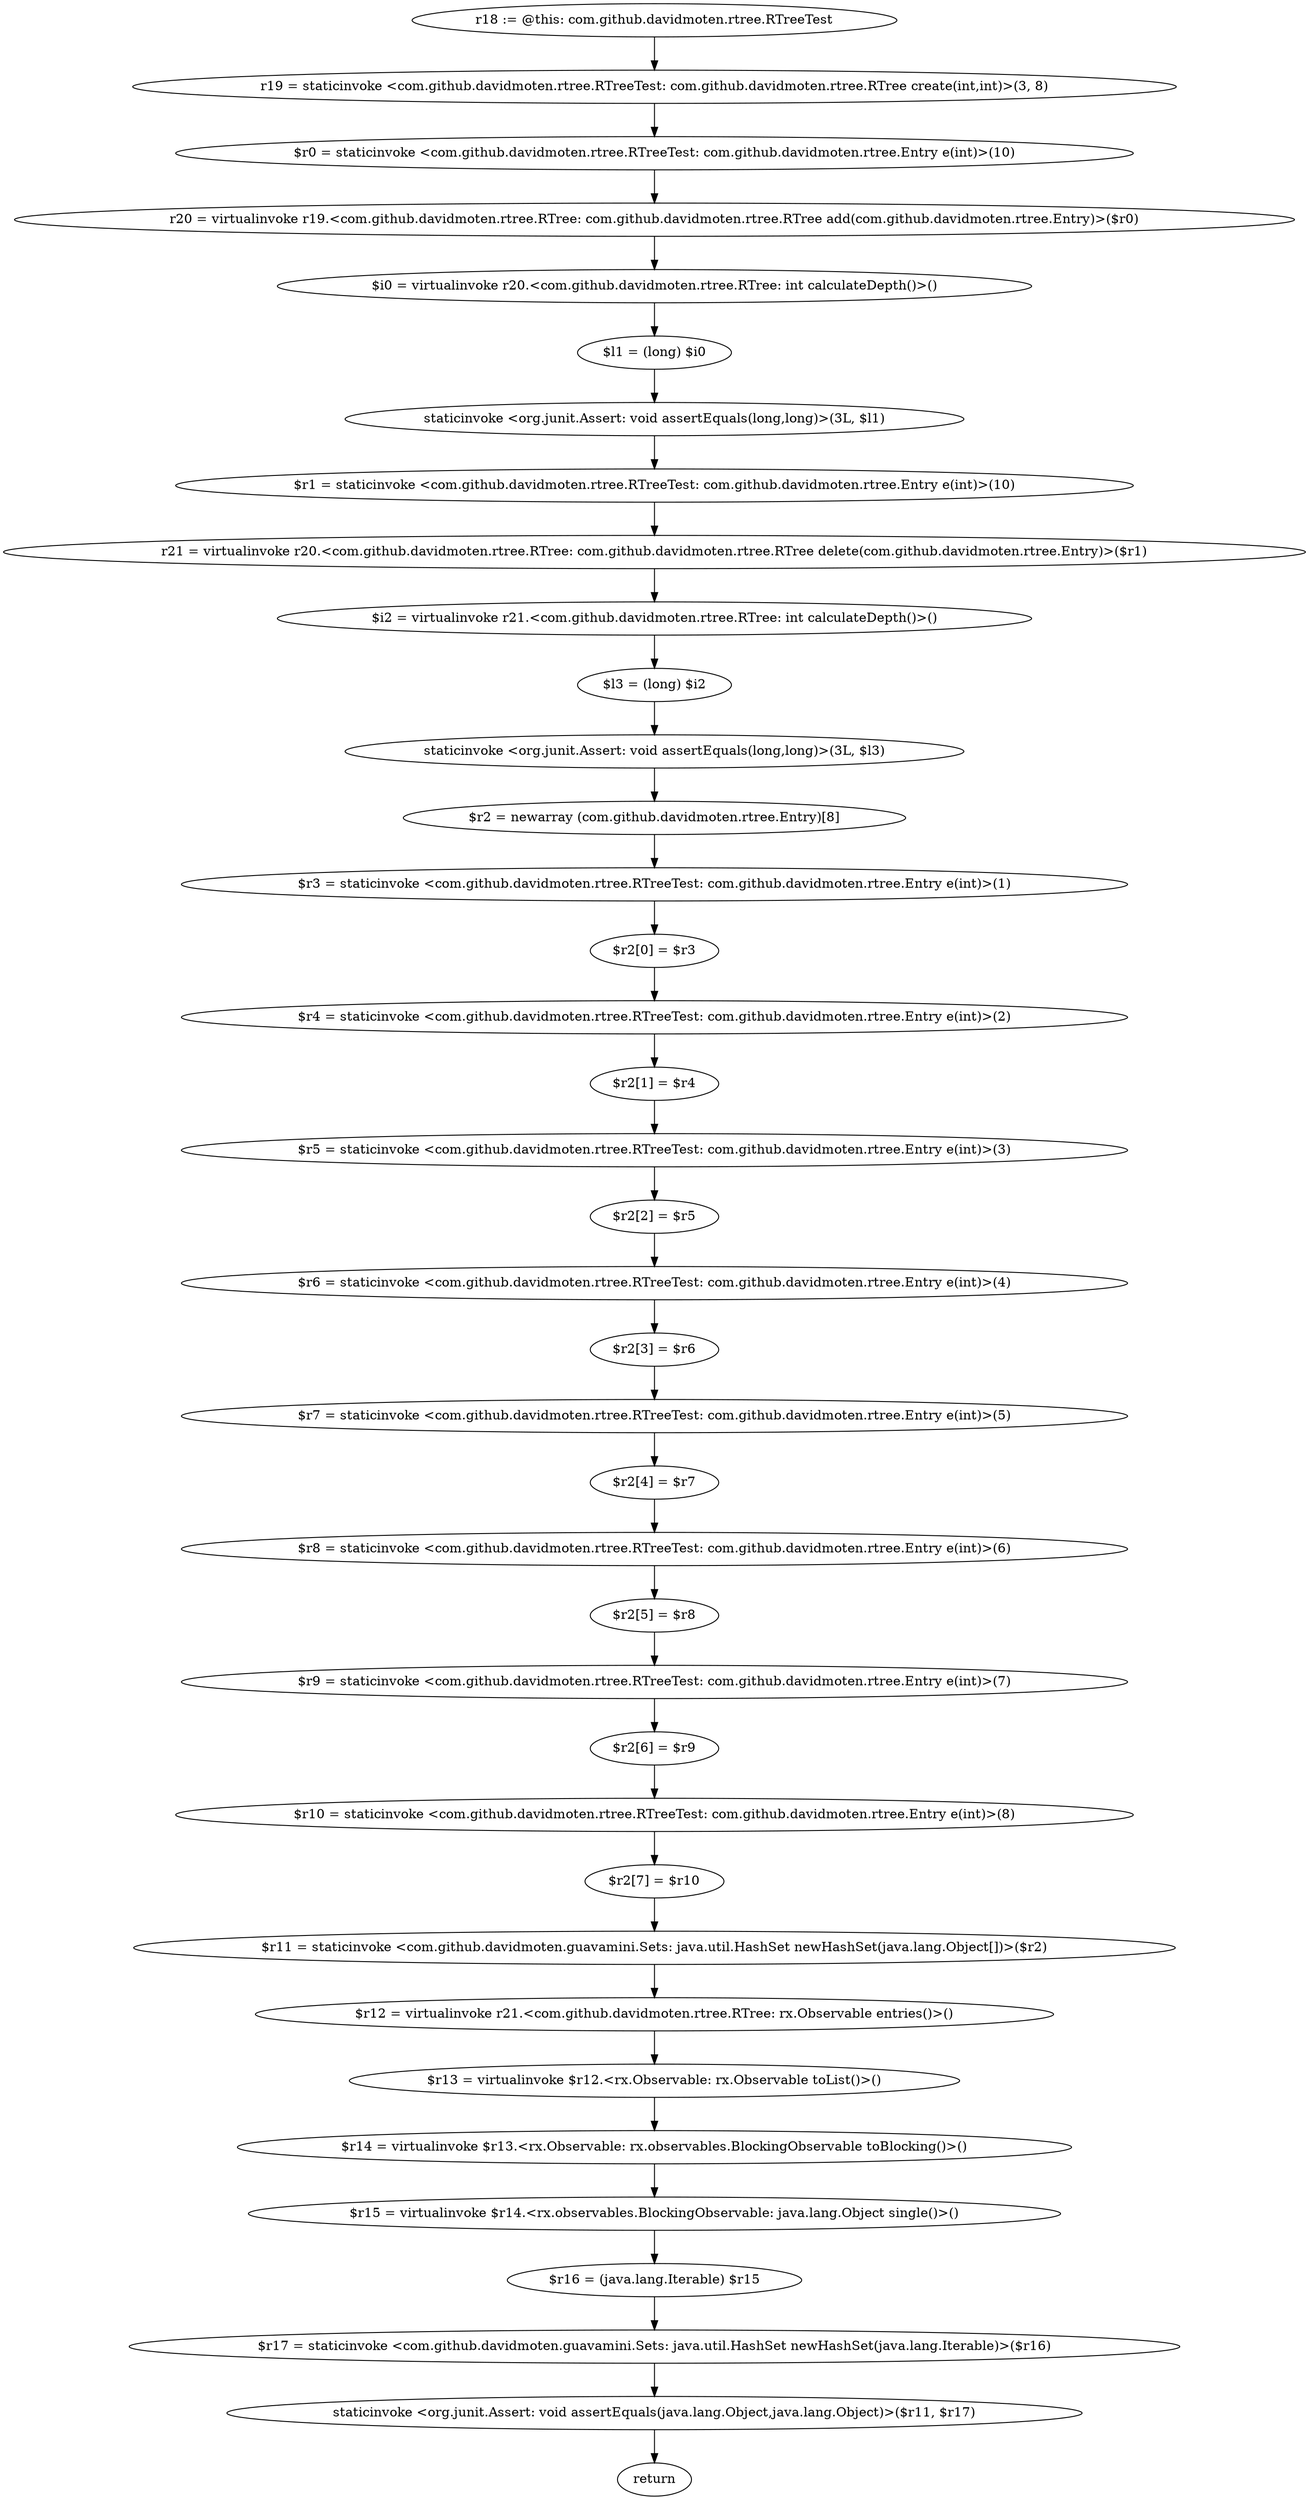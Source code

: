 digraph "unitGraph" {
    "r18 := @this: com.github.davidmoten.rtree.RTreeTest"
    "r19 = staticinvoke <com.github.davidmoten.rtree.RTreeTest: com.github.davidmoten.rtree.RTree create(int,int)>(3, 8)"
    "$r0 = staticinvoke <com.github.davidmoten.rtree.RTreeTest: com.github.davidmoten.rtree.Entry e(int)>(10)"
    "r20 = virtualinvoke r19.<com.github.davidmoten.rtree.RTree: com.github.davidmoten.rtree.RTree add(com.github.davidmoten.rtree.Entry)>($r0)"
    "$i0 = virtualinvoke r20.<com.github.davidmoten.rtree.RTree: int calculateDepth()>()"
    "$l1 = (long) $i0"
    "staticinvoke <org.junit.Assert: void assertEquals(long,long)>(3L, $l1)"
    "$r1 = staticinvoke <com.github.davidmoten.rtree.RTreeTest: com.github.davidmoten.rtree.Entry e(int)>(10)"
    "r21 = virtualinvoke r20.<com.github.davidmoten.rtree.RTree: com.github.davidmoten.rtree.RTree delete(com.github.davidmoten.rtree.Entry)>($r1)"
    "$i2 = virtualinvoke r21.<com.github.davidmoten.rtree.RTree: int calculateDepth()>()"
    "$l3 = (long) $i2"
    "staticinvoke <org.junit.Assert: void assertEquals(long,long)>(3L, $l3)"
    "$r2 = newarray (com.github.davidmoten.rtree.Entry)[8]"
    "$r3 = staticinvoke <com.github.davidmoten.rtree.RTreeTest: com.github.davidmoten.rtree.Entry e(int)>(1)"
    "$r2[0] = $r3"
    "$r4 = staticinvoke <com.github.davidmoten.rtree.RTreeTest: com.github.davidmoten.rtree.Entry e(int)>(2)"
    "$r2[1] = $r4"
    "$r5 = staticinvoke <com.github.davidmoten.rtree.RTreeTest: com.github.davidmoten.rtree.Entry e(int)>(3)"
    "$r2[2] = $r5"
    "$r6 = staticinvoke <com.github.davidmoten.rtree.RTreeTest: com.github.davidmoten.rtree.Entry e(int)>(4)"
    "$r2[3] = $r6"
    "$r7 = staticinvoke <com.github.davidmoten.rtree.RTreeTest: com.github.davidmoten.rtree.Entry e(int)>(5)"
    "$r2[4] = $r7"
    "$r8 = staticinvoke <com.github.davidmoten.rtree.RTreeTest: com.github.davidmoten.rtree.Entry e(int)>(6)"
    "$r2[5] = $r8"
    "$r9 = staticinvoke <com.github.davidmoten.rtree.RTreeTest: com.github.davidmoten.rtree.Entry e(int)>(7)"
    "$r2[6] = $r9"
    "$r10 = staticinvoke <com.github.davidmoten.rtree.RTreeTest: com.github.davidmoten.rtree.Entry e(int)>(8)"
    "$r2[7] = $r10"
    "$r11 = staticinvoke <com.github.davidmoten.guavamini.Sets: java.util.HashSet newHashSet(java.lang.Object[])>($r2)"
    "$r12 = virtualinvoke r21.<com.github.davidmoten.rtree.RTree: rx.Observable entries()>()"
    "$r13 = virtualinvoke $r12.<rx.Observable: rx.Observable toList()>()"
    "$r14 = virtualinvoke $r13.<rx.Observable: rx.observables.BlockingObservable toBlocking()>()"
    "$r15 = virtualinvoke $r14.<rx.observables.BlockingObservable: java.lang.Object single()>()"
    "$r16 = (java.lang.Iterable) $r15"
    "$r17 = staticinvoke <com.github.davidmoten.guavamini.Sets: java.util.HashSet newHashSet(java.lang.Iterable)>($r16)"
    "staticinvoke <org.junit.Assert: void assertEquals(java.lang.Object,java.lang.Object)>($r11, $r17)"
    "return"
    "r18 := @this: com.github.davidmoten.rtree.RTreeTest"->"r19 = staticinvoke <com.github.davidmoten.rtree.RTreeTest: com.github.davidmoten.rtree.RTree create(int,int)>(3, 8)";
    "r19 = staticinvoke <com.github.davidmoten.rtree.RTreeTest: com.github.davidmoten.rtree.RTree create(int,int)>(3, 8)"->"$r0 = staticinvoke <com.github.davidmoten.rtree.RTreeTest: com.github.davidmoten.rtree.Entry e(int)>(10)";
    "$r0 = staticinvoke <com.github.davidmoten.rtree.RTreeTest: com.github.davidmoten.rtree.Entry e(int)>(10)"->"r20 = virtualinvoke r19.<com.github.davidmoten.rtree.RTree: com.github.davidmoten.rtree.RTree add(com.github.davidmoten.rtree.Entry)>($r0)";
    "r20 = virtualinvoke r19.<com.github.davidmoten.rtree.RTree: com.github.davidmoten.rtree.RTree add(com.github.davidmoten.rtree.Entry)>($r0)"->"$i0 = virtualinvoke r20.<com.github.davidmoten.rtree.RTree: int calculateDepth()>()";
    "$i0 = virtualinvoke r20.<com.github.davidmoten.rtree.RTree: int calculateDepth()>()"->"$l1 = (long) $i0";
    "$l1 = (long) $i0"->"staticinvoke <org.junit.Assert: void assertEquals(long,long)>(3L, $l1)";
    "staticinvoke <org.junit.Assert: void assertEquals(long,long)>(3L, $l1)"->"$r1 = staticinvoke <com.github.davidmoten.rtree.RTreeTest: com.github.davidmoten.rtree.Entry e(int)>(10)";
    "$r1 = staticinvoke <com.github.davidmoten.rtree.RTreeTest: com.github.davidmoten.rtree.Entry e(int)>(10)"->"r21 = virtualinvoke r20.<com.github.davidmoten.rtree.RTree: com.github.davidmoten.rtree.RTree delete(com.github.davidmoten.rtree.Entry)>($r1)";
    "r21 = virtualinvoke r20.<com.github.davidmoten.rtree.RTree: com.github.davidmoten.rtree.RTree delete(com.github.davidmoten.rtree.Entry)>($r1)"->"$i2 = virtualinvoke r21.<com.github.davidmoten.rtree.RTree: int calculateDepth()>()";
    "$i2 = virtualinvoke r21.<com.github.davidmoten.rtree.RTree: int calculateDepth()>()"->"$l3 = (long) $i2";
    "$l3 = (long) $i2"->"staticinvoke <org.junit.Assert: void assertEquals(long,long)>(3L, $l3)";
    "staticinvoke <org.junit.Assert: void assertEquals(long,long)>(3L, $l3)"->"$r2 = newarray (com.github.davidmoten.rtree.Entry)[8]";
    "$r2 = newarray (com.github.davidmoten.rtree.Entry)[8]"->"$r3 = staticinvoke <com.github.davidmoten.rtree.RTreeTest: com.github.davidmoten.rtree.Entry e(int)>(1)";
    "$r3 = staticinvoke <com.github.davidmoten.rtree.RTreeTest: com.github.davidmoten.rtree.Entry e(int)>(1)"->"$r2[0] = $r3";
    "$r2[0] = $r3"->"$r4 = staticinvoke <com.github.davidmoten.rtree.RTreeTest: com.github.davidmoten.rtree.Entry e(int)>(2)";
    "$r4 = staticinvoke <com.github.davidmoten.rtree.RTreeTest: com.github.davidmoten.rtree.Entry e(int)>(2)"->"$r2[1] = $r4";
    "$r2[1] = $r4"->"$r5 = staticinvoke <com.github.davidmoten.rtree.RTreeTest: com.github.davidmoten.rtree.Entry e(int)>(3)";
    "$r5 = staticinvoke <com.github.davidmoten.rtree.RTreeTest: com.github.davidmoten.rtree.Entry e(int)>(3)"->"$r2[2] = $r5";
    "$r2[2] = $r5"->"$r6 = staticinvoke <com.github.davidmoten.rtree.RTreeTest: com.github.davidmoten.rtree.Entry e(int)>(4)";
    "$r6 = staticinvoke <com.github.davidmoten.rtree.RTreeTest: com.github.davidmoten.rtree.Entry e(int)>(4)"->"$r2[3] = $r6";
    "$r2[3] = $r6"->"$r7 = staticinvoke <com.github.davidmoten.rtree.RTreeTest: com.github.davidmoten.rtree.Entry e(int)>(5)";
    "$r7 = staticinvoke <com.github.davidmoten.rtree.RTreeTest: com.github.davidmoten.rtree.Entry e(int)>(5)"->"$r2[4] = $r7";
    "$r2[4] = $r7"->"$r8 = staticinvoke <com.github.davidmoten.rtree.RTreeTest: com.github.davidmoten.rtree.Entry e(int)>(6)";
    "$r8 = staticinvoke <com.github.davidmoten.rtree.RTreeTest: com.github.davidmoten.rtree.Entry e(int)>(6)"->"$r2[5] = $r8";
    "$r2[5] = $r8"->"$r9 = staticinvoke <com.github.davidmoten.rtree.RTreeTest: com.github.davidmoten.rtree.Entry e(int)>(7)";
    "$r9 = staticinvoke <com.github.davidmoten.rtree.RTreeTest: com.github.davidmoten.rtree.Entry e(int)>(7)"->"$r2[6] = $r9";
    "$r2[6] = $r9"->"$r10 = staticinvoke <com.github.davidmoten.rtree.RTreeTest: com.github.davidmoten.rtree.Entry e(int)>(8)";
    "$r10 = staticinvoke <com.github.davidmoten.rtree.RTreeTest: com.github.davidmoten.rtree.Entry e(int)>(8)"->"$r2[7] = $r10";
    "$r2[7] = $r10"->"$r11 = staticinvoke <com.github.davidmoten.guavamini.Sets: java.util.HashSet newHashSet(java.lang.Object[])>($r2)";
    "$r11 = staticinvoke <com.github.davidmoten.guavamini.Sets: java.util.HashSet newHashSet(java.lang.Object[])>($r2)"->"$r12 = virtualinvoke r21.<com.github.davidmoten.rtree.RTree: rx.Observable entries()>()";
    "$r12 = virtualinvoke r21.<com.github.davidmoten.rtree.RTree: rx.Observable entries()>()"->"$r13 = virtualinvoke $r12.<rx.Observable: rx.Observable toList()>()";
    "$r13 = virtualinvoke $r12.<rx.Observable: rx.Observable toList()>()"->"$r14 = virtualinvoke $r13.<rx.Observable: rx.observables.BlockingObservable toBlocking()>()";
    "$r14 = virtualinvoke $r13.<rx.Observable: rx.observables.BlockingObservable toBlocking()>()"->"$r15 = virtualinvoke $r14.<rx.observables.BlockingObservable: java.lang.Object single()>()";
    "$r15 = virtualinvoke $r14.<rx.observables.BlockingObservable: java.lang.Object single()>()"->"$r16 = (java.lang.Iterable) $r15";
    "$r16 = (java.lang.Iterable) $r15"->"$r17 = staticinvoke <com.github.davidmoten.guavamini.Sets: java.util.HashSet newHashSet(java.lang.Iterable)>($r16)";
    "$r17 = staticinvoke <com.github.davidmoten.guavamini.Sets: java.util.HashSet newHashSet(java.lang.Iterable)>($r16)"->"staticinvoke <org.junit.Assert: void assertEquals(java.lang.Object,java.lang.Object)>($r11, $r17)";
    "staticinvoke <org.junit.Assert: void assertEquals(java.lang.Object,java.lang.Object)>($r11, $r17)"->"return";
}
